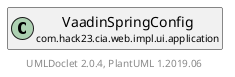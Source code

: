 @startuml
    set namespaceSeparator none
    hide empty fields
    hide empty methods

    class "<size:14>VaadinSpringConfig\n<size:10>com.hack23.cia.web.impl.ui.application" as com.hack23.cia.web.impl.ui.application.VaadinSpringConfig [[VaadinSpringConfig.html]]

    center footer UMLDoclet 2.0.4, PlantUML 1.2019.06
@enduml
